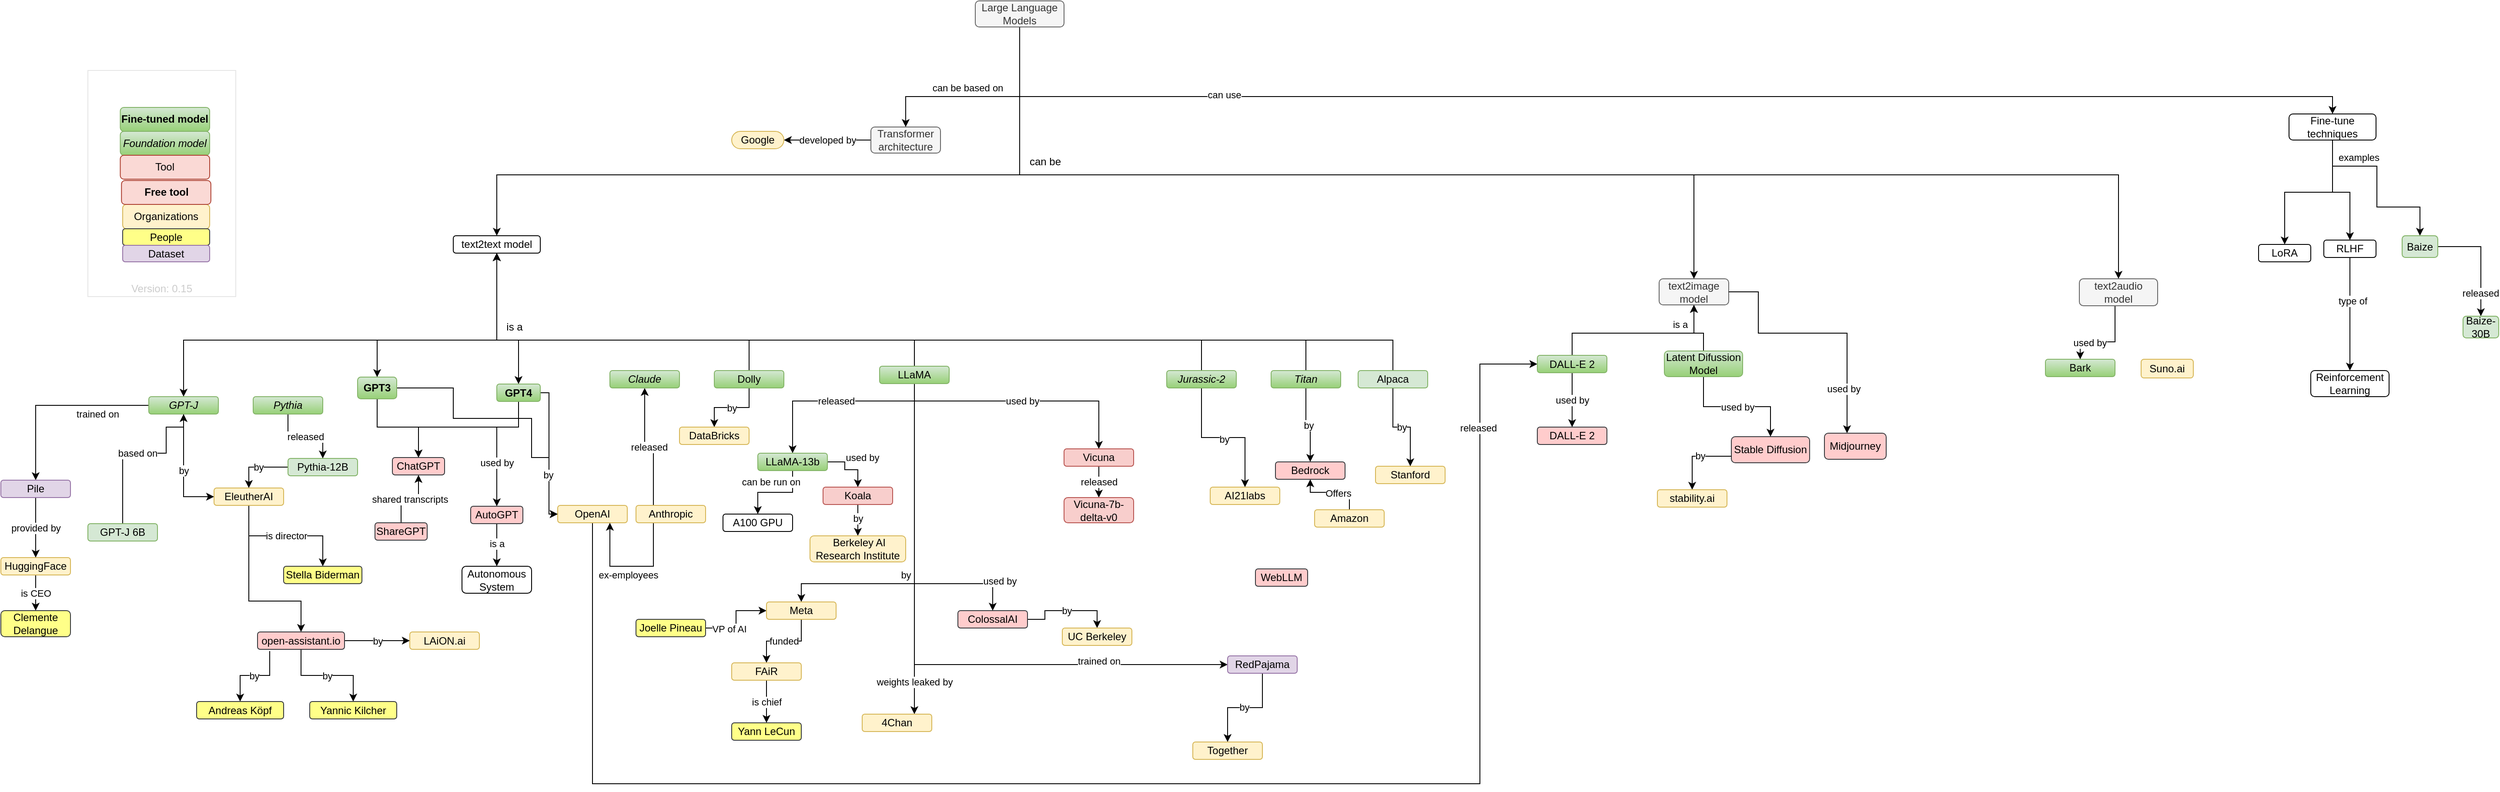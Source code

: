 <mxfile compressed="false" version="21.2.1" type="github">
  <diagram name="Page-1" id="zYdKh_WhomsrJ0pVKOLc">
    <mxGraphModel dx="4085" dy="2263" grid="1" gridSize="10" guides="1" tooltips="1" connect="1" arrows="1" fold="1" page="1" pageScale="1" pageWidth="850" pageHeight="1100" math="0" shadow="0">
      <root>
        <mxCell id="0" />
        <mxCell id="1" parent="0" />
        <mxCell id="xrwJvCJ6AqcdNxCiseaK-83" style="edgeStyle=orthogonalEdgeStyle;rounded=0;orthogonalLoop=1;jettySize=auto;html=1;entryX=0.5;entryY=0;entryDx=0;entryDy=0;" edge="1" parent="1" source="rc8IcvqTiUcz9mYL3Jec-1" target="xrwJvCJ6AqcdNxCiseaK-47">
          <mxGeometry relative="1" as="geometry">
            <Array as="points">
              <mxPoint x="-1697" y="430" />
              <mxPoint x="-1650" y="430" />
            </Array>
          </mxGeometry>
        </mxCell>
        <mxCell id="xrwJvCJ6AqcdNxCiseaK-94" style="edgeStyle=orthogonalEdgeStyle;rounded=0;orthogonalLoop=1;jettySize=auto;html=1;entryX=0;entryY=0.5;entryDx=0;entryDy=0;" edge="1" parent="1" source="rc8IcvqTiUcz9mYL3Jec-1" target="Nf7-oAOZD7IBiFHSosRC-8">
          <mxGeometry relative="1" as="geometry">
            <Array as="points">
              <mxPoint x="-1610" y="385" />
              <mxPoint x="-1610" y="420" />
              <mxPoint x="-1520" y="420" />
              <mxPoint x="-1520" y="465" />
              <mxPoint x="-1500" y="465" />
              <mxPoint x="-1500" y="530" />
            </Array>
          </mxGeometry>
        </mxCell>
        <mxCell id="rc8IcvqTiUcz9mYL3Jec-1" value="GPT3" style="rounded=1;whiteSpace=wrap;html=1;fillColor=#d5e8d4;strokeColor=#82b366;gradientColor=#97d077;fontStyle=1" parent="1" vertex="1">
          <mxGeometry x="-1720" y="372.5" width="45" height="25" as="geometry" />
        </mxCell>
        <mxCell id="xrwJvCJ6AqcdNxCiseaK-78" style="edgeStyle=orthogonalEdgeStyle;rounded=0;orthogonalLoop=1;jettySize=auto;html=1;entryX=0.5;entryY=0;entryDx=0;entryDy=0;" edge="1" parent="1" source="rc8IcvqTiUcz9mYL3Jec-7" target="rc8IcvqTiUcz9mYL3Jec-1">
          <mxGeometry relative="1" as="geometry">
            <Array as="points">
              <mxPoint x="-1560" y="330" />
              <mxPoint x="-1697" y="330" />
            </Array>
          </mxGeometry>
        </mxCell>
        <mxCell id="xrwJvCJ6AqcdNxCiseaK-79" style="edgeStyle=orthogonalEdgeStyle;rounded=0;orthogonalLoop=1;jettySize=auto;html=1;entryX=0.5;entryY=0;entryDx=0;entryDy=0;" edge="1" parent="1" source="rc8IcvqTiUcz9mYL3Jec-7" target="Nf7-oAOZD7IBiFHSosRC-17">
          <mxGeometry relative="1" as="geometry">
            <Array as="points">
              <mxPoint x="-1560" y="330" />
              <mxPoint x="-1535" y="330" />
            </Array>
          </mxGeometry>
        </mxCell>
        <mxCell id="xrwJvCJ6AqcdNxCiseaK-106" style="edgeStyle=orthogonalEdgeStyle;rounded=0;orthogonalLoop=1;jettySize=auto;html=1;entryX=0.5;entryY=0;entryDx=0;entryDy=0;" edge="1" parent="1" source="rc8IcvqTiUcz9mYL3Jec-7" target="g8Lvn-XysmZS2MQQVdfu-2">
          <mxGeometry relative="1" as="geometry">
            <Array as="points">
              <mxPoint x="-1560" y="330" />
              <mxPoint x="-1920" y="330" />
            </Array>
          </mxGeometry>
        </mxCell>
        <mxCell id="rc8IcvqTiUcz9mYL3Jec-7" value="text2text model" style="rounded=1;whiteSpace=wrap;html=1;" parent="1" vertex="1">
          <mxGeometry x="-1610" y="210" width="100" height="20" as="geometry" />
        </mxCell>
        <mxCell id="xrwJvCJ6AqcdNxCiseaK-129" style="edgeStyle=orthogonalEdgeStyle;rounded=0;orthogonalLoop=1;jettySize=auto;html=1;entryX=0.5;entryY=1;entryDx=0;entryDy=0;" edge="1" parent="1" source="rc8IcvqTiUcz9mYL3Jec-10" target="rc8IcvqTiUcz9mYL3Jec-7">
          <mxGeometry relative="1" as="geometry">
            <mxPoint x="-1560" y="240" as="targetPoint" />
            <Array as="points">
              <mxPoint x="-1270" y="330" />
              <mxPoint x="-1560" y="330" />
            </Array>
          </mxGeometry>
        </mxCell>
        <mxCell id="xrwJvCJ6AqcdNxCiseaK-159" value="by" style="edgeStyle=orthogonalEdgeStyle;rounded=0;orthogonalLoop=1;jettySize=auto;html=1;entryX=0.5;entryY=0;entryDx=0;entryDy=0;" edge="1" parent="1" source="rc8IcvqTiUcz9mYL3Jec-10" target="rc8IcvqTiUcz9mYL3Jec-12">
          <mxGeometry relative="1" as="geometry" />
        </mxCell>
        <mxCell id="rc8IcvqTiUcz9mYL3Jec-10" value="Dolly" style="rounded=1;whiteSpace=wrap;html=1;fillColor=#d5e8d4;gradientColor=#97d077;strokeColor=#82b366;" parent="1" vertex="1">
          <mxGeometry x="-1310" y="365" width="80" height="20" as="geometry" />
        </mxCell>
        <mxCell id="rc8IcvqTiUcz9mYL3Jec-12" value="DataBricks" style="rounded=1;whiteSpace=wrap;html=1;fillColor=#fff2cc;strokeColor=#d6b656;" parent="1" vertex="1">
          <mxGeometry x="-1350" y="430" width="80" height="20" as="geometry" />
        </mxCell>
        <mxCell id="Nf7-oAOZD7IBiFHSosRC-1" value="Stanford" style="rounded=1;whiteSpace=wrap;html=1;fillColor=#fff2cc;strokeColor=#d6b656;" parent="1" vertex="1">
          <mxGeometry x="-550" y="475" width="80" height="20" as="geometry" />
        </mxCell>
        <mxCell id="xrwJvCJ6AqcdNxCiseaK-131" style="edgeStyle=orthogonalEdgeStyle;rounded=0;orthogonalLoop=1;jettySize=auto;html=1;entryX=0;entryY=0.5;entryDx=0;entryDy=0;" edge="1" parent="1" source="Nf7-oAOZD7IBiFHSosRC-8" target="xrwJvCJ6AqcdNxCiseaK-63">
          <mxGeometry relative="1" as="geometry">
            <mxPoint x="-390" y="350" as="targetPoint" />
            <Array as="points">
              <mxPoint x="-1450" y="840" />
              <mxPoint x="-430" y="840" />
              <mxPoint x="-430" y="358" />
            </Array>
          </mxGeometry>
        </mxCell>
        <mxCell id="xrwJvCJ6AqcdNxCiseaK-132" value="released" style="edgeLabel;html=1;align=center;verticalAlign=middle;resizable=0;points=[];" vertex="1" connectable="0" parent="xrwJvCJ6AqcdNxCiseaK-131">
          <mxGeometry x="0.852" y="3" relative="1" as="geometry">
            <mxPoint x="1" y="1" as="offset" />
          </mxGeometry>
        </mxCell>
        <mxCell id="Nf7-oAOZD7IBiFHSosRC-8" value="OpenAI" style="rounded=1;whiteSpace=wrap;html=1;fillColor=#fff2cc;strokeColor=#d6b656;" parent="1" vertex="1">
          <mxGeometry x="-1490" y="520" width="80" height="20" as="geometry" />
        </mxCell>
        <mxCell id="Nf7-oAOZD7IBiFHSosRC-10" value="DALL-E 2" style="rounded=1;whiteSpace=wrap;html=1;fillColor=#ffcccc;strokeColor=#36393d;" parent="1" vertex="1">
          <mxGeometry x="-364" y="430" width="80" height="20" as="geometry" />
        </mxCell>
        <mxCell id="xrwJvCJ6AqcdNxCiseaK-70" value="is director" style="edgeStyle=orthogonalEdgeStyle;rounded=0;orthogonalLoop=1;jettySize=auto;html=1;entryX=0.5;entryY=0;entryDx=0;entryDy=0;" edge="1" parent="1" source="Nf7-oAOZD7IBiFHSosRC-12" target="Nf7-oAOZD7IBiFHSosRC-13">
          <mxGeometry relative="1" as="geometry" />
        </mxCell>
        <mxCell id="xrwJvCJ6AqcdNxCiseaK-116" style="edgeStyle=orthogonalEdgeStyle;rounded=0;orthogonalLoop=1;jettySize=auto;html=1;entryX=0.5;entryY=0;entryDx=0;entryDy=0;" edge="1" parent="1" source="Nf7-oAOZD7IBiFHSosRC-12" target="pncwD2yv2-toFsTXnSwA-19">
          <mxGeometry relative="1" as="geometry">
            <Array as="points">
              <mxPoint x="-1845" y="630" />
              <mxPoint x="-1785" y="630" />
            </Array>
          </mxGeometry>
        </mxCell>
        <mxCell id="Nf7-oAOZD7IBiFHSosRC-12" value="EleutherAI" style="rounded=1;whiteSpace=wrap;html=1;fillColor=#fff2cc;strokeColor=#d6b656;" parent="1" vertex="1">
          <mxGeometry x="-1885" y="500" width="80" height="20" as="geometry" />
        </mxCell>
        <mxCell id="Nf7-oAOZD7IBiFHSosRC-13" value="Stella Biderman" style="rounded=1;whiteSpace=wrap;html=1;fillColor=#ffff88;strokeColor=#36393d;" parent="1" vertex="1">
          <mxGeometry x="-1805" y="590" width="90" height="20" as="geometry" />
        </mxCell>
        <mxCell id="Nf7-oAOZD7IBiFHSosRC-62" value="" style="edgeStyle=orthogonalEdgeStyle;rounded=0;orthogonalLoop=1;jettySize=auto;html=1;" parent="1" source="Nf7-oAOZD7IBiFHSosRC-16" target="Nf7-oAOZD7IBiFHSosRC-15" edge="1">
          <mxGeometry relative="1" as="geometry" />
        </mxCell>
        <mxCell id="Nf7-oAOZD7IBiFHSosRC-114" value="by" style="edgeLabel;html=1;align=center;verticalAlign=middle;resizable=0;points=[];" parent="Nf7-oAOZD7IBiFHSosRC-62" connectable="0" vertex="1">
          <mxGeometry x="0.435" relative="1" as="geometry">
            <mxPoint y="-8" as="offset" />
          </mxGeometry>
        </mxCell>
        <mxCell id="Nf7-oAOZD7IBiFHSosRC-15" value="&amp;nbsp;Berkeley AI Research Institute" style="rounded=1;whiteSpace=wrap;html=1;fillColor=#fff2cc;strokeColor=#d6b656;" parent="1" vertex="1">
          <mxGeometry x="-1200" y="555" width="110" height="30" as="geometry" />
        </mxCell>
        <mxCell id="Nf7-oAOZD7IBiFHSosRC-16" value="Koala" style="rounded=1;whiteSpace=wrap;html=1;fillColor=#f8cecc;strokeColor=#b85450;" parent="1" vertex="1">
          <mxGeometry x="-1185" y="499" width="80" height="20" as="geometry" />
        </mxCell>
        <mxCell id="xrwJvCJ6AqcdNxCiseaK-166" value="by" style="edgeStyle=orthogonalEdgeStyle;rounded=0;orthogonalLoop=1;jettySize=auto;html=1;entryX=0.5;entryY=0;entryDx=0;entryDy=0;" edge="1" parent="1" source="Nf7-oAOZD7IBiFHSosRC-20" target="Nf7-oAOZD7IBiFHSosRC-21">
          <mxGeometry relative="1" as="geometry" />
        </mxCell>
        <mxCell id="Nf7-oAOZD7IBiFHSosRC-20" value="ColossalAI" style="rounded=1;whiteSpace=wrap;html=1;fillColor=#ffcccc;strokeColor=#36393d;" parent="1" vertex="1">
          <mxGeometry x="-1030" y="641" width="80" height="20" as="geometry" />
        </mxCell>
        <mxCell id="Nf7-oAOZD7IBiFHSosRC-21" value="UC Berkeley" style="rounded=1;whiteSpace=wrap;html=1;fillColor=#fff2cc;strokeColor=#d6b656;" parent="1" vertex="1">
          <mxGeometry x="-910" y="661" width="80" height="20" as="geometry" />
        </mxCell>
        <mxCell id="xrwJvCJ6AqcdNxCiseaK-109" value="used by" style="edgeStyle=orthogonalEdgeStyle;rounded=0;orthogonalLoop=1;jettySize=auto;html=1;" edge="1" parent="1" source="Nf7-oAOZD7IBiFHSosRC-24" target="Nf7-oAOZD7IBiFHSosRC-30">
          <mxGeometry relative="1" as="geometry">
            <Array as="points">
              <mxPoint x="-1080" y="400" />
              <mxPoint x="-868" y="400" />
            </Array>
          </mxGeometry>
        </mxCell>
        <mxCell id="xrwJvCJ6AqcdNxCiseaK-111" value="by" style="edgeStyle=orthogonalEdgeStyle;rounded=0;orthogonalLoop=1;jettySize=auto;html=1;entryX=0.5;entryY=0;entryDx=0;entryDy=0;" edge="1" parent="1" source="Nf7-oAOZD7IBiFHSosRC-24" target="Nf7-oAOZD7IBiFHSosRC-25">
          <mxGeometry x="0.26" y="-10" relative="1" as="geometry">
            <Array as="points">
              <mxPoint x="-1080" y="610" />
              <mxPoint x="-1210" y="610" />
            </Array>
            <mxPoint as="offset" />
          </mxGeometry>
        </mxCell>
        <mxCell id="xrwJvCJ6AqcdNxCiseaK-130" style="edgeStyle=orthogonalEdgeStyle;rounded=0;orthogonalLoop=1;jettySize=auto;html=1;entryX=0.5;entryY=1;entryDx=0;entryDy=0;" edge="1" parent="1" source="Nf7-oAOZD7IBiFHSosRC-24" target="rc8IcvqTiUcz9mYL3Jec-7">
          <mxGeometry relative="1" as="geometry">
            <mxPoint x="-1440" y="280" as="targetPoint" />
            <Array as="points">
              <mxPoint x="-1080" y="330" />
              <mxPoint x="-1560" y="330" />
            </Array>
          </mxGeometry>
        </mxCell>
        <mxCell id="xrwJvCJ6AqcdNxCiseaK-140" value="released" style="edgeStyle=orthogonalEdgeStyle;rounded=0;orthogonalLoop=1;jettySize=auto;html=1;entryX=0.5;entryY=0;entryDx=0;entryDy=0;" edge="1" parent="1" source="Nf7-oAOZD7IBiFHSosRC-24" target="Nf7-oAOZD7IBiFHSosRC-44">
          <mxGeometry relative="1" as="geometry">
            <mxPoint x="-1140" y="460" as="targetPoint" />
            <Array as="points">
              <mxPoint x="-1080" y="400" />
              <mxPoint x="-1220" y="400" />
            </Array>
          </mxGeometry>
        </mxCell>
        <mxCell id="xrwJvCJ6AqcdNxCiseaK-164" style="edgeStyle=orthogonalEdgeStyle;rounded=0;orthogonalLoop=1;jettySize=auto;html=1;entryX=0.5;entryY=0;entryDx=0;entryDy=0;" edge="1" parent="1" source="Nf7-oAOZD7IBiFHSosRC-24" target="Nf7-oAOZD7IBiFHSosRC-20">
          <mxGeometry relative="1" as="geometry">
            <Array as="points">
              <mxPoint x="-1080" y="610" />
              <mxPoint x="-990" y="610" />
            </Array>
          </mxGeometry>
        </mxCell>
        <mxCell id="xrwJvCJ6AqcdNxCiseaK-165" value="used by" style="edgeLabel;html=1;align=center;verticalAlign=middle;resizable=0;points=[];" vertex="1" connectable="0" parent="xrwJvCJ6AqcdNxCiseaK-164">
          <mxGeometry x="0.405" y="-1" relative="1" as="geometry">
            <mxPoint x="81" y="-4" as="offset" />
          </mxGeometry>
        </mxCell>
        <mxCell id="xrwJvCJ6AqcdNxCiseaK-167" style="edgeStyle=orthogonalEdgeStyle;rounded=0;orthogonalLoop=1;jettySize=auto;html=1;entryX=0;entryY=0.5;entryDx=0;entryDy=0;" edge="1" parent="1" source="Nf7-oAOZD7IBiFHSosRC-24" target="2W1-EBeXB4ZHRV_UkJeY-3">
          <mxGeometry relative="1" as="geometry">
            <Array as="points">
              <mxPoint x="-1080" y="703" />
            </Array>
          </mxGeometry>
        </mxCell>
        <mxCell id="xrwJvCJ6AqcdNxCiseaK-169" value="trained on" style="edgeLabel;html=1;align=center;verticalAlign=middle;resizable=0;points=[];" vertex="1" connectable="0" parent="xrwJvCJ6AqcdNxCiseaK-167">
          <mxGeometry x="0.565" y="4" relative="1" as="geometry">
            <mxPoint as="offset" />
          </mxGeometry>
        </mxCell>
        <mxCell id="xrwJvCJ6AqcdNxCiseaK-171" style="edgeStyle=orthogonalEdgeStyle;rounded=0;orthogonalLoop=1;jettySize=auto;html=1;" edge="1" parent="1" source="Nf7-oAOZD7IBiFHSosRC-24" target="Nf7-oAOZD7IBiFHSosRC-53">
          <mxGeometry relative="1" as="geometry">
            <Array as="points">
              <mxPoint x="-1080" y="650" />
              <mxPoint x="-1080" y="650" />
            </Array>
          </mxGeometry>
        </mxCell>
        <mxCell id="xrwJvCJ6AqcdNxCiseaK-172" value="weights leaked by" style="edgeLabel;html=1;align=center;verticalAlign=middle;resizable=0;points=[];" vertex="1" connectable="0" parent="xrwJvCJ6AqcdNxCiseaK-171">
          <mxGeometry x="0.805" relative="1" as="geometry">
            <mxPoint as="offset" />
          </mxGeometry>
        </mxCell>
        <mxCell id="Nf7-oAOZD7IBiFHSosRC-24" value="LLaMA" style="rounded=1;whiteSpace=wrap;html=1;fillColor=#d5e8d4;strokeColor=#82b366;gradientColor=#97d077;" parent="1" vertex="1">
          <mxGeometry x="-1120" y="360" width="80" height="20" as="geometry" />
        </mxCell>
        <mxCell id="Nf7-oAOZD7IBiFHSosRC-28" value="VP of AI" style="edgeStyle=orthogonalEdgeStyle;rounded=0;orthogonalLoop=1;jettySize=auto;html=1;" parent="1" source="Nf7-oAOZD7IBiFHSosRC-27" target="Nf7-oAOZD7IBiFHSosRC-25" edge="1">
          <mxGeometry x="-0.4" y="-1" relative="1" as="geometry">
            <mxPoint as="offset" />
          </mxGeometry>
        </mxCell>
        <mxCell id="xrwJvCJ6AqcdNxCiseaK-112" value="funded" style="edgeStyle=orthogonalEdgeStyle;rounded=0;orthogonalLoop=1;jettySize=auto;html=1;" edge="1" parent="1" source="Nf7-oAOZD7IBiFHSosRC-25" target="Nf7-oAOZD7IBiFHSosRC-40">
          <mxGeometry relative="1" as="geometry" />
        </mxCell>
        <mxCell id="Nf7-oAOZD7IBiFHSosRC-25" value="Meta" style="rounded=1;whiteSpace=wrap;html=1;fillColor=#fff2cc;strokeColor=#d6b656;" parent="1" vertex="1">
          <mxGeometry x="-1250" y="631" width="80" height="20" as="geometry" />
        </mxCell>
        <mxCell id="Nf7-oAOZD7IBiFHSosRC-27" value="Joelle Pineau" style="rounded=1;whiteSpace=wrap;html=1;fillColor=#ffff88;strokeColor=#36393d;" parent="1" vertex="1">
          <mxGeometry x="-1400" y="651" width="80" height="20" as="geometry" />
        </mxCell>
        <mxCell id="xrwJvCJ6AqcdNxCiseaK-110" value="released" style="edgeStyle=orthogonalEdgeStyle;rounded=0;orthogonalLoop=1;jettySize=auto;html=1;exitX=0.5;exitY=1;exitDx=0;exitDy=0;" edge="1" parent="1" source="Nf7-oAOZD7IBiFHSosRC-30" target="pncwD2yv2-toFsTXnSwA-8">
          <mxGeometry relative="1" as="geometry">
            <mxPoint x="-1060" y="458" as="sourcePoint" />
          </mxGeometry>
        </mxCell>
        <mxCell id="Nf7-oAOZD7IBiFHSosRC-30" value="Vicuna" style="rounded=1;whiteSpace=wrap;html=1;fillColor=#f8cecc;strokeColor=#b85450;" parent="1" vertex="1">
          <mxGeometry x="-908" y="455" width="80" height="20" as="geometry" />
        </mxCell>
        <mxCell id="xrwJvCJ6AqcdNxCiseaK-148" style="edgeStyle=orthogonalEdgeStyle;rounded=0;orthogonalLoop=1;jettySize=auto;html=1;entryX=0.5;entryY=0;entryDx=0;entryDy=0;" edge="1" parent="1" source="Nf7-oAOZD7IBiFHSosRC-38" target="pncwD2yv2-toFsTXnSwA-35">
          <mxGeometry relative="1" as="geometry">
            <Array as="points">
              <mxPoint x="550" y="130" />
              <mxPoint x="601" y="130" />
              <mxPoint x="601" y="177" />
            </Array>
          </mxGeometry>
        </mxCell>
        <mxCell id="xrwJvCJ6AqcdNxCiseaK-149" value="examples" style="edgeLabel;html=1;align=center;verticalAlign=middle;resizable=0;points=[];" vertex="1" connectable="0" parent="xrwJvCJ6AqcdNxCiseaK-148">
          <mxGeometry x="0.431" y="-1" relative="1" as="geometry">
            <mxPoint x="-44" y="-58" as="offset" />
          </mxGeometry>
        </mxCell>
        <mxCell id="xrwJvCJ6AqcdNxCiseaK-182" style="edgeStyle=orthogonalEdgeStyle;rounded=0;orthogonalLoop=1;jettySize=auto;html=1;entryX=0.5;entryY=0;entryDx=0;entryDy=0;" edge="1" parent="1" source="Nf7-oAOZD7IBiFHSosRC-38" target="kC5YvyOTZEcegMEEfZhX-8">
          <mxGeometry relative="1" as="geometry">
            <Array as="points">
              <mxPoint x="550" y="160" />
              <mxPoint x="570" y="160" />
            </Array>
          </mxGeometry>
        </mxCell>
        <mxCell id="xrwJvCJ6AqcdNxCiseaK-183" style="edgeStyle=orthogonalEdgeStyle;rounded=0;orthogonalLoop=1;jettySize=auto;html=1;" edge="1" parent="1" source="Nf7-oAOZD7IBiFHSosRC-38" target="pncwD2yv2-toFsTXnSwA-41">
          <mxGeometry relative="1" as="geometry" />
        </mxCell>
        <mxCell id="Nf7-oAOZD7IBiFHSosRC-38" value="Fine-tune techniques" style="rounded=1;whiteSpace=wrap;html=1;" parent="1" vertex="1">
          <mxGeometry x="500" y="70" width="100" height="30" as="geometry" />
        </mxCell>
        <mxCell id="xrwJvCJ6AqcdNxCiseaK-115" value="is chief" style="edgeStyle=orthogonalEdgeStyle;rounded=0;orthogonalLoop=1;jettySize=auto;html=1;" edge="1" parent="1" source="Nf7-oAOZD7IBiFHSosRC-40" target="Nf7-oAOZD7IBiFHSosRC-42">
          <mxGeometry relative="1" as="geometry" />
        </mxCell>
        <mxCell id="Nf7-oAOZD7IBiFHSosRC-40" value="FAiR" style="rounded=1;whiteSpace=wrap;html=1;fillColor=#fff2cc;strokeColor=#d6b656;" parent="1" vertex="1">
          <mxGeometry x="-1290" y="701" width="80" height="20" as="geometry" />
        </mxCell>
        <mxCell id="Nf7-oAOZD7IBiFHSosRC-42" value="Yann LeCun" style="rounded=1;whiteSpace=wrap;html=1;fillColor=#ffff88;strokeColor=#36393d;" parent="1" vertex="1">
          <mxGeometry x="-1290" y="770" width="80" height="20" as="geometry" />
        </mxCell>
        <mxCell id="xrwJvCJ6AqcdNxCiseaK-142" style="edgeStyle=orthogonalEdgeStyle;rounded=0;orthogonalLoop=1;jettySize=auto;html=1;entryX=0.5;entryY=0;entryDx=0;entryDy=0;" edge="1" parent="1" source="Nf7-oAOZD7IBiFHSosRC-44" target="Nf7-oAOZD7IBiFHSosRC-47">
          <mxGeometry relative="1" as="geometry" />
        </mxCell>
        <mxCell id="xrwJvCJ6AqcdNxCiseaK-143" value="can be run on" style="edgeLabel;html=1;align=center;verticalAlign=middle;resizable=0;points=[];" vertex="1" connectable="0" parent="xrwJvCJ6AqcdNxCiseaK-142">
          <mxGeometry x="0.075" relative="1" as="geometry">
            <mxPoint x="-2" y="-12" as="offset" />
          </mxGeometry>
        </mxCell>
        <mxCell id="xrwJvCJ6AqcdNxCiseaK-177" style="edgeStyle=orthogonalEdgeStyle;rounded=0;orthogonalLoop=1;jettySize=auto;html=1;entryX=0.5;entryY=0;entryDx=0;entryDy=0;" edge="1" parent="1" source="Nf7-oAOZD7IBiFHSosRC-44" target="Nf7-oAOZD7IBiFHSosRC-16">
          <mxGeometry relative="1" as="geometry">
            <Array as="points">
              <mxPoint x="-1160" y="470" />
              <mxPoint x="-1160" y="479" />
              <mxPoint x="-1145" y="479" />
            </Array>
          </mxGeometry>
        </mxCell>
        <mxCell id="xrwJvCJ6AqcdNxCiseaK-179" value="used by" style="edgeLabel;html=1;align=center;verticalAlign=middle;resizable=0;points=[];" vertex="1" connectable="0" parent="xrwJvCJ6AqcdNxCiseaK-177">
          <mxGeometry x="0.125" y="2" relative="1" as="geometry">
            <mxPoint x="13" y="-12" as="offset" />
          </mxGeometry>
        </mxCell>
        <mxCell id="Nf7-oAOZD7IBiFHSosRC-44" value="LLaMA-13b" style="rounded=1;whiteSpace=wrap;html=1;fillColor=#d5e8d4;strokeColor=#82b366;gradientColor=#97d077;" parent="1" vertex="1">
          <mxGeometry x="-1260" y="460" width="80" height="20" as="geometry" />
        </mxCell>
        <mxCell id="Nf7-oAOZD7IBiFHSosRC-47" value="A100 GPU" style="rounded=1;whiteSpace=wrap;html=1;" parent="1" vertex="1">
          <mxGeometry x="-1300" y="530" width="80" height="20" as="geometry" />
        </mxCell>
        <mxCell id="Nf7-oAOZD7IBiFHSosRC-48" value="text2image&lt;br&gt;model" style="rounded=1;whiteSpace=wrap;html=1;fillColor=#f5f5f5;strokeColor=#666666;fontColor=#333333;" parent="1" vertex="1">
          <mxGeometry x="-224" y="259.5" width="80" height="30" as="geometry" />
        </mxCell>
        <mxCell id="Nf7-oAOZD7IBiFHSosRC-51" value="Stable Diffusion" style="rounded=1;whiteSpace=wrap;html=1;fillColor=#ffcccc;strokeColor=#36393d;" parent="1" vertex="1">
          <mxGeometry x="-141" y="441" width="90" height="30" as="geometry" />
        </mxCell>
        <mxCell id="Nf7-oAOZD7IBiFHSosRC-53" value="4Chan" style="rounded=1;whiteSpace=wrap;html=1;fillColor=#fff2cc;strokeColor=#d6b656;" parent="1" vertex="1">
          <mxGeometry x="-1140" y="760" width="80" height="20" as="geometry" />
        </mxCell>
        <mxCell id="Nf7-oAOZD7IBiFHSosRC-73" value="by" style="edgeStyle=orthogonalEdgeStyle;rounded=0;orthogonalLoop=1;jettySize=auto;html=1;" parent="1" source="Nf7-oAOZD7IBiFHSosRC-71" target="Nf7-oAOZD7IBiFHSosRC-1" edge="1">
          <mxGeometry relative="1" as="geometry" />
        </mxCell>
        <mxCell id="xrwJvCJ6AqcdNxCiseaK-161" style="edgeStyle=orthogonalEdgeStyle;rounded=0;orthogonalLoop=1;jettySize=auto;html=1;entryX=0.5;entryY=1;entryDx=0;entryDy=0;" edge="1" parent="1" source="Nf7-oAOZD7IBiFHSosRC-71" target="rc8IcvqTiUcz9mYL3Jec-7">
          <mxGeometry relative="1" as="geometry">
            <Array as="points">
              <mxPoint x="-530" y="330" />
              <mxPoint x="-1560" y="330" />
            </Array>
          </mxGeometry>
        </mxCell>
        <mxCell id="Nf7-oAOZD7IBiFHSosRC-71" value="Alpaca" style="rounded=1;whiteSpace=wrap;html=1;fillColor=#d5e8d4;strokeColor=#82b366;" parent="1" vertex="1">
          <mxGeometry x="-570" y="365" width="80" height="20" as="geometry" />
        </mxCell>
        <mxCell id="xrwJvCJ6AqcdNxCiseaK-54" style="edgeStyle=orthogonalEdgeStyle;rounded=0;orthogonalLoop=1;jettySize=auto;html=1;entryX=1;entryY=0.5;entryDx=0;entryDy=0;" edge="1" parent="1" source="Nf7-oAOZD7IBiFHSosRC-75" target="Nf7-oAOZD7IBiFHSosRC-77">
          <mxGeometry relative="1" as="geometry" />
        </mxCell>
        <mxCell id="xrwJvCJ6AqcdNxCiseaK-122" value="developed by" style="edgeLabel;html=1;align=center;verticalAlign=middle;resizable=0;points=[];" vertex="1" connectable="0" parent="xrwJvCJ6AqcdNxCiseaK-54">
          <mxGeometry relative="1" as="geometry">
            <mxPoint as="offset" />
          </mxGeometry>
        </mxCell>
        <mxCell id="Nf7-oAOZD7IBiFHSosRC-75" value="Transformer architecture" style="rounded=1;whiteSpace=wrap;html=1;fillColor=#f5f5f5;fontColor=#333333;strokeColor=#666666;" parent="1" vertex="1">
          <mxGeometry x="-1130" y="85" width="80" height="30" as="geometry" />
        </mxCell>
        <mxCell id="Nf7-oAOZD7IBiFHSosRC-77" value="Google" style="rounded=1;whiteSpace=wrap;html=1;fillColor=#fff2cc;strokeColor=#d6b656;arcSize=50;" parent="1" vertex="1">
          <mxGeometry x="-1290" y="90" width="60" height="20" as="geometry" />
        </mxCell>
        <mxCell id="xrwJvCJ6AqcdNxCiseaK-151" value="is CEO" style="edgeStyle=orthogonalEdgeStyle;rounded=0;orthogonalLoop=1;jettySize=auto;html=1;" edge="1" parent="1" source="Nf7-oAOZD7IBiFHSosRC-83" target="Nf7-oAOZD7IBiFHSosRC-84">
          <mxGeometry relative="1" as="geometry" />
        </mxCell>
        <mxCell id="Nf7-oAOZD7IBiFHSosRC-83" value="HuggingFace" style="rounded=1;whiteSpace=wrap;html=1;fillColor=#fff2cc;strokeColor=#d6b656;" parent="1" vertex="1">
          <mxGeometry x="-2130" y="580" width="80" height="20" as="geometry" />
        </mxCell>
        <mxCell id="Nf7-oAOZD7IBiFHSosRC-84" value="Clemente&lt;br&gt;Delangue" style="rounded=1;whiteSpace=wrap;html=1;fillColor=#ffff88;strokeColor=#36393d;" parent="1" vertex="1">
          <mxGeometry x="-2130" y="641" width="80" height="30" as="geometry" />
        </mxCell>
        <mxCell id="Nf7-oAOZD7IBiFHSosRC-87" value="LAiON.ai" style="rounded=1;whiteSpace=wrap;html=1;fillColor=#fff2cc;strokeColor=#d6b656;" parent="1" vertex="1">
          <mxGeometry x="-1660" y="665.5" width="80" height="20" as="geometry" />
        </mxCell>
        <mxCell id="xrwJvCJ6AqcdNxCiseaK-96" value="ex-employees" style="edgeStyle=orthogonalEdgeStyle;rounded=0;orthogonalLoop=1;jettySize=auto;html=1;entryX=0.75;entryY=1;entryDx=0;entryDy=0;" edge="1" parent="1" source="Nf7-oAOZD7IBiFHSosRC-145" target="Nf7-oAOZD7IBiFHSosRC-8">
          <mxGeometry x="0.059" y="10" relative="1" as="geometry">
            <Array as="points">
              <mxPoint x="-1380" y="590" />
              <mxPoint x="-1430" y="590" />
            </Array>
            <mxPoint as="offset" />
          </mxGeometry>
        </mxCell>
        <mxCell id="xrwJvCJ6AqcdNxCiseaK-100" value="released" style="edgeStyle=orthogonalEdgeStyle;rounded=0;orthogonalLoop=1;jettySize=auto;html=1;entryX=0.5;entryY=1;entryDx=0;entryDy=0;" edge="1" parent="1" source="Nf7-oAOZD7IBiFHSosRC-145" target="Nf7-oAOZD7IBiFHSosRC-148">
          <mxGeometry relative="1" as="geometry">
            <Array as="points">
              <mxPoint x="-1380" y="453" />
              <mxPoint x="-1390" y="453" />
            </Array>
          </mxGeometry>
        </mxCell>
        <mxCell id="Nf7-oAOZD7IBiFHSosRC-145" value="Anthropic" style="rounded=1;whiteSpace=wrap;html=1;fillColor=#fff2cc;strokeColor=#d6b656;" parent="1" vertex="1">
          <mxGeometry x="-1400" y="520" width="80" height="20" as="geometry" />
        </mxCell>
        <mxCell id="Nf7-oAOZD7IBiFHSosRC-148" value="Claude" style="rounded=1;whiteSpace=wrap;html=1;fillColor=#d5e8d4;strokeColor=#82b366;gradientColor=#97d077;fontStyle=2" parent="1" vertex="1">
          <mxGeometry x="-1430" y="365" width="80" height="20" as="geometry" />
        </mxCell>
        <mxCell id="xrwJvCJ6AqcdNxCiseaK-123" style="edgeStyle=orthogonalEdgeStyle;rounded=0;orthogonalLoop=1;jettySize=auto;html=1;startArrow=classic;startFill=1;endArrow=none;endFill=0;entryX=1;entryY=0.5;entryDx=0;entryDy=0;" edge="1" parent="1" source="1h3RwcM3t6Gh3h66ZXi_-1" target="Nf7-oAOZD7IBiFHSosRC-48">
          <mxGeometry relative="1" as="geometry">
            <mxPoint x="-190" y="292" as="targetPoint" />
            <Array as="points">
              <mxPoint x="-8" y="322" />
              <mxPoint x="-110" y="322" />
              <mxPoint x="-110" y="275" />
            </Array>
          </mxGeometry>
        </mxCell>
        <mxCell id="xrwJvCJ6AqcdNxCiseaK-124" value="used by" style="edgeLabel;html=1;align=center;verticalAlign=middle;resizable=0;points=[];" vertex="1" connectable="0" parent="xrwJvCJ6AqcdNxCiseaK-123">
          <mxGeometry x="-0.658" y="4" relative="1" as="geometry">
            <mxPoint as="offset" />
          </mxGeometry>
        </mxCell>
        <mxCell id="1h3RwcM3t6Gh3h66ZXi_-1" value="Midjourney" style="rounded=1;whiteSpace=wrap;html=1;fillColor=#ffcccc;strokeColor=#36393d;" parent="1" vertex="1">
          <mxGeometry x="-34" y="437" width="71" height="30" as="geometry" />
        </mxCell>
        <mxCell id="kC5YvyOTZEcegMEEfZhX-23" style="edgeStyle=orthogonalEdgeStyle;rounded=0;orthogonalLoop=1;jettySize=auto;html=1;entryX=0.5;entryY=0;entryDx=0;entryDy=0;" parent="1" source="kC5YvyOTZEcegMEEfZhX-8" target="kC5YvyOTZEcegMEEfZhX-20" edge="1">
          <mxGeometry relative="1" as="geometry">
            <Array as="points">
              <mxPoint x="570" y="347" />
            </Array>
            <mxPoint x="481" y="813" as="targetPoint" />
          </mxGeometry>
        </mxCell>
        <mxCell id="kC5YvyOTZEcegMEEfZhX-24" value="type of" style="edgeLabel;html=1;align=center;verticalAlign=middle;resizable=0;points=[];" parent="kC5YvyOTZEcegMEEfZhX-23" vertex="1" connectable="0">
          <mxGeometry x="-0.248" y="3" relative="1" as="geometry">
            <mxPoint y="1" as="offset" />
          </mxGeometry>
        </mxCell>
        <mxCell id="kC5YvyOTZEcegMEEfZhX-8" value="RLHF" style="rounded=1;whiteSpace=wrap;html=1;" parent="1" vertex="1">
          <mxGeometry x="540" y="215" width="60" height="20" as="geometry" />
        </mxCell>
        <mxCell id="kC5YvyOTZEcegMEEfZhX-20" value="Reinforcement&lt;br&gt;Learning" style="rounded=1;whiteSpace=wrap;html=1;" parent="1" vertex="1">
          <mxGeometry x="525" y="365" width="90" height="30" as="geometry" />
        </mxCell>
        <mxCell id="VnbCQmwnc8fAFKmrNmWd-5" value="" style="edgeStyle=orthogonalEdgeStyle;rounded=0;orthogonalLoop=1;jettySize=auto;html=1;" parent="1" source="VnbCQmwnc8fAFKmrNmWd-2" target="VnbCQmwnc8fAFKmrNmWd-4" edge="1">
          <mxGeometry relative="1" as="geometry" />
        </mxCell>
        <mxCell id="VnbCQmwnc8fAFKmrNmWd-6" value="Offers" style="edgeLabel;html=1;align=center;verticalAlign=middle;resizable=0;points=[];" parent="VnbCQmwnc8fAFKmrNmWd-5" vertex="1" connectable="0">
          <mxGeometry x="-0.175" y="1" relative="1" as="geometry">
            <mxPoint as="offset" />
          </mxGeometry>
        </mxCell>
        <mxCell id="VnbCQmwnc8fAFKmrNmWd-2" value="Amazon" style="rounded=1;whiteSpace=wrap;html=1;fillColor=#fff2cc;strokeColor=#d6b656;" parent="1" vertex="1">
          <mxGeometry x="-620" y="525" width="80" height="20" as="geometry" />
        </mxCell>
        <mxCell id="VnbCQmwnc8fAFKmrNmWd-4" value="Bedrock" style="rounded=1;whiteSpace=wrap;html=1;fillColor=#ffcccc;strokeColor=#36393d;" parent="1" vertex="1">
          <mxGeometry x="-665" y="470" width="80" height="20" as="geometry" />
        </mxCell>
        <mxCell id="VnbCQmwnc8fAFKmrNmWd-14" value="AI21labs" style="rounded=1;whiteSpace=wrap;html=1;fillColor=#fff2cc;strokeColor=#d6b656;" parent="1" vertex="1">
          <mxGeometry x="-740" y="499" width="80" height="20" as="geometry" />
        </mxCell>
        <mxCell id="VnbCQmwnc8fAFKmrNmWd-28" style="edgeStyle=orthogonalEdgeStyle;rounded=0;orthogonalLoop=1;jettySize=auto;html=1;exitX=0;exitY=0.75;exitDx=0;exitDy=0;" parent="1" source="Nf7-oAOZD7IBiFHSosRC-51" target="VnbCQmwnc8fAFKmrNmWd-27" edge="1">
          <mxGeometry relative="1" as="geometry" />
        </mxCell>
        <mxCell id="xrwJvCJ6AqcdNxCiseaK-128" value="by" style="edgeLabel;html=1;align=center;verticalAlign=middle;resizable=0;points=[];" vertex="1" connectable="0" parent="VnbCQmwnc8fAFKmrNmWd-28">
          <mxGeometry x="-0.138" y="-1" relative="1" as="geometry">
            <mxPoint as="offset" />
          </mxGeometry>
        </mxCell>
        <mxCell id="VnbCQmwnc8fAFKmrNmWd-27" value="stability.ai" style="rounded=1;whiteSpace=wrap;html=1;fillColor=#fff2cc;strokeColor=#d6b656;" parent="1" vertex="1">
          <mxGeometry x="-226" y="502" width="80" height="20" as="geometry" />
        </mxCell>
        <mxCell id="pncwD2yv2-toFsTXnSwA-7" value="WebLLM" style="rounded=1;whiteSpace=wrap;html=1;fillColor=#ffcccc;strokeColor=#36393d;" parent="1" vertex="1">
          <mxGeometry x="-688" y="593" width="60" height="20" as="geometry" />
        </mxCell>
        <mxCell id="pncwD2yv2-toFsTXnSwA-8" value="Vicuna-7b-delta-v0" style="rounded=1;whiteSpace=wrap;html=1;fillColor=#f8cecc;strokeColor=#b85450;" parent="1" vertex="1">
          <mxGeometry x="-908" y="511" width="80" height="29" as="geometry" />
        </mxCell>
        <mxCell id="pncwD2yv2-toFsTXnSwA-24" value="by" style="edgeStyle=orthogonalEdgeStyle;rounded=0;orthogonalLoop=1;jettySize=auto;html=1;exitX=0.14;exitY=1.1;exitDx=0;exitDy=0;exitPerimeter=0;" parent="1" source="pncwD2yv2-toFsTXnSwA-19" target="pncwD2yv2-toFsTXnSwA-21" edge="1">
          <mxGeometry relative="1" as="geometry" />
        </mxCell>
        <mxCell id="pncwD2yv2-toFsTXnSwA-26" value="by" style="edgeStyle=orthogonalEdgeStyle;rounded=0;orthogonalLoop=1;jettySize=auto;html=1;exitX=0.5;exitY=1;exitDx=0;exitDy=0;" parent="1" source="pncwD2yv2-toFsTXnSwA-19" target="pncwD2yv2-toFsTXnSwA-25" edge="1">
          <mxGeometry relative="1" as="geometry" />
        </mxCell>
        <mxCell id="xrwJvCJ6AqcdNxCiseaK-117" value="by" style="edgeStyle=orthogonalEdgeStyle;rounded=0;orthogonalLoop=1;jettySize=auto;html=1;" edge="1" parent="1" source="pncwD2yv2-toFsTXnSwA-19" target="Nf7-oAOZD7IBiFHSosRC-87">
          <mxGeometry relative="1" as="geometry" />
        </mxCell>
        <mxCell id="pncwD2yv2-toFsTXnSwA-19" value="open-assistant.io" style="rounded=1;whiteSpace=wrap;html=1;fillColor=#ffcccc;strokeColor=#36393d;" parent="1" vertex="1">
          <mxGeometry x="-1835" y="665.5" width="100" height="20" as="geometry" />
        </mxCell>
        <mxCell id="pncwD2yv2-toFsTXnSwA-21" value="Andreas Köpf" style="rounded=1;whiteSpace=wrap;html=1;fillColor=#ffff88;strokeColor=#36393d;" parent="1" vertex="1">
          <mxGeometry x="-1905" y="745.5" width="100" height="20" as="geometry" />
        </mxCell>
        <mxCell id="pncwD2yv2-toFsTXnSwA-25" value="Yannic Kilcher" style="rounded=1;whiteSpace=wrap;html=1;fillColor=#ffff88;strokeColor=#36393d;" parent="1" vertex="1">
          <mxGeometry x="-1775" y="745.5" width="100" height="20" as="geometry" />
        </mxCell>
        <mxCell id="xrwJvCJ6AqcdNxCiseaK-71" value="by" style="edgeStyle=orthogonalEdgeStyle;rounded=0;orthogonalLoop=1;jettySize=auto;html=1;entryX=0.5;entryY=0;entryDx=0;entryDy=0;" edge="1" parent="1" source="pncwD2yv2-toFsTXnSwA-30" target="Nf7-oAOZD7IBiFHSosRC-12">
          <mxGeometry relative="1" as="geometry" />
        </mxCell>
        <mxCell id="pncwD2yv2-toFsTXnSwA-30" value="Pythia-12B" style="rounded=1;whiteSpace=wrap;html=1;fillColor=#d5e8d4;strokeColor=#82b366;" parent="1" vertex="1">
          <mxGeometry x="-1800" y="466" width="80" height="20" as="geometry" />
        </mxCell>
        <mxCell id="xrwJvCJ6AqcdNxCiseaK-180" style="edgeStyle=orthogonalEdgeStyle;rounded=0;orthogonalLoop=1;jettySize=auto;html=1;entryX=0.5;entryY=0;entryDx=0;entryDy=0;" edge="1" parent="1" source="pncwD2yv2-toFsTXnSwA-35" target="pncwD2yv2-toFsTXnSwA-42">
          <mxGeometry relative="1" as="geometry" />
        </mxCell>
        <mxCell id="xrwJvCJ6AqcdNxCiseaK-181" value="released" style="edgeLabel;html=1;align=center;verticalAlign=middle;resizable=0;points=[];" vertex="1" connectable="0" parent="xrwJvCJ6AqcdNxCiseaK-180">
          <mxGeometry x="0.591" y="-1" relative="1" as="geometry">
            <mxPoint as="offset" />
          </mxGeometry>
        </mxCell>
        <mxCell id="pncwD2yv2-toFsTXnSwA-35" value="Baize" style="rounded=1;whiteSpace=wrap;html=1;fillColor=#d5e8d4;strokeColor=#82b366;" parent="1" vertex="1">
          <mxGeometry x="630" y="210" width="41" height="25" as="geometry" />
        </mxCell>
        <mxCell id="pncwD2yv2-toFsTXnSwA-41" value="LoRA" style="rounded=1;whiteSpace=wrap;html=1;" parent="1" vertex="1">
          <mxGeometry x="465" y="220" width="60" height="20" as="geometry" />
        </mxCell>
        <mxCell id="pncwD2yv2-toFsTXnSwA-42" value="Baize-30B" style="rounded=1;whiteSpace=wrap;html=1;fillColor=#d5e8d4;strokeColor=#82b366;" parent="1" vertex="1">
          <mxGeometry x="700" y="302.5" width="41" height="25" as="geometry" />
        </mxCell>
        <mxCell id="xrwJvCJ6AqcdNxCiseaK-69" value="released" style="edgeStyle=orthogonalEdgeStyle;rounded=0;orthogonalLoop=1;jettySize=auto;html=1;entryX=0.5;entryY=0;entryDx=0;entryDy=0;" edge="1" parent="1" source="pncwD2yv2-toFsTXnSwA-46" target="pncwD2yv2-toFsTXnSwA-30">
          <mxGeometry relative="1" as="geometry" />
        </mxCell>
        <mxCell id="pncwD2yv2-toFsTXnSwA-46" value="Pythia" style="rounded=1;whiteSpace=wrap;html=1;fillColor=#d5e8d4;gradientColor=#97d077;strokeColor=#82b366;fontStyle=2" parent="1" vertex="1">
          <mxGeometry x="-1840" y="395" width="80" height="20" as="geometry" />
        </mxCell>
        <mxCell id="xrwJvCJ6AqcdNxCiseaK-119" style="edgeStyle=orthogonalEdgeStyle;rounded=0;orthogonalLoop=1;jettySize=auto;html=1;entryX=0.5;entryY=0;entryDx=0;entryDy=0;" edge="1" parent="1" source="pncwD2yv2-toFsTXnSwA-57" target="xrwJvCJ6AqcdNxCiseaK-118">
          <mxGeometry relative="1" as="geometry" />
        </mxCell>
        <mxCell id="xrwJvCJ6AqcdNxCiseaK-120" value="is a" style="edgeLabel;html=1;align=center;verticalAlign=middle;resizable=0;points=[];" vertex="1" connectable="0" parent="xrwJvCJ6AqcdNxCiseaK-119">
          <mxGeometry x="-0.061" relative="1" as="geometry">
            <mxPoint as="offset" />
          </mxGeometry>
        </mxCell>
        <mxCell id="pncwD2yv2-toFsTXnSwA-57" value="AutoGPT" style="rounded=1;whiteSpace=wrap;html=1;fillColor=#ffcccc;strokeColor=#36393d;" parent="1" vertex="1">
          <mxGeometry x="-1590" y="521" width="60" height="20" as="geometry" />
        </mxCell>
        <object label="&lt;font color=&quot;#cccccc&quot;&gt;Version: %cmversion%&lt;/font&gt;" placeholders="1" cmversion="0.15" id="legend">
          <mxCell style="rounded=0;whiteSpace=wrap;html=1;strokeColor=#E6E6E6;verticalAlign=bottom;" parent="1" vertex="1">
            <mxGeometry x="-2030" y="20" width="170" height="260" as="geometry" />
          </mxCell>
        </object>
        <mxCell id="2W1-EBeXB4ZHRV_UkJeY-9" value="" style="edgeStyle=orthogonalEdgeStyle;rounded=0;orthogonalLoop=1;jettySize=auto;html=1;" parent="1" source="2W1-EBeXB4ZHRV_UkJeY-3" target="2W1-EBeXB4ZHRV_UkJeY-8" edge="1">
          <mxGeometry relative="1" as="geometry" />
        </mxCell>
        <mxCell id="2W1-EBeXB4ZHRV_UkJeY-10" value="by" style="edgeLabel;html=1;align=center;verticalAlign=middle;resizable=0;points=[];" parent="2W1-EBeXB4ZHRV_UkJeY-9" vertex="1" connectable="0">
          <mxGeometry x="0.025" y="-2" relative="1" as="geometry">
            <mxPoint y="1" as="offset" />
          </mxGeometry>
        </mxCell>
        <mxCell id="2W1-EBeXB4ZHRV_UkJeY-3" value="RedPajama" style="rounded=1;whiteSpace=wrap;html=1;fillColor=#e1d5e7;strokeColor=#9673a6;" parent="1" vertex="1">
          <mxGeometry x="-720" y="693" width="80" height="20" as="geometry" />
        </mxCell>
        <mxCell id="2W1-EBeXB4ZHRV_UkJeY-8" value="Together" style="rounded=1;whiteSpace=wrap;html=1;fillColor=#fff2cc;strokeColor=#d6b656;" parent="1" vertex="1">
          <mxGeometry x="-760" y="792" width="80" height="20" as="geometry" />
        </mxCell>
        <mxCell id="g8Lvn-XysmZS2MQQVdfu-9" value="" style="edgeStyle=orthogonalEdgeStyle;rounded=0;orthogonalLoop=1;jettySize=auto;html=1;" parent="1" source="g8Lvn-XysmZS2MQQVdfu-2" target="g8Lvn-XysmZS2MQQVdfu-8" edge="1">
          <mxGeometry relative="1" as="geometry" />
        </mxCell>
        <mxCell id="g8Lvn-XysmZS2MQQVdfu-10" value="trained on" style="edgeLabel;html=1;align=center;verticalAlign=middle;resizable=0;points=[];" parent="g8Lvn-XysmZS2MQQVdfu-9" vertex="1" connectable="0">
          <mxGeometry x="0.08" relative="1" as="geometry">
            <mxPoint x="57" y="10" as="offset" />
          </mxGeometry>
        </mxCell>
        <mxCell id="xrwJvCJ6AqcdNxCiseaK-72" value="by" style="edgeStyle=orthogonalEdgeStyle;rounded=0;orthogonalLoop=1;jettySize=auto;html=1;" edge="1" parent="1" source="g8Lvn-XysmZS2MQQVdfu-2" target="Nf7-oAOZD7IBiFHSosRC-12">
          <mxGeometry relative="1" as="geometry">
            <Array as="points">
              <mxPoint x="-1920" y="510" />
            </Array>
          </mxGeometry>
        </mxCell>
        <mxCell id="g8Lvn-XysmZS2MQQVdfu-2" value="GPT-J" style="rounded=1;whiteSpace=wrap;html=1;fillColor=#d5e8d4;gradientColor=#97d077;strokeColor=#82b366;fontStyle=2" parent="1" vertex="1">
          <mxGeometry x="-1960" y="395" width="80" height="20" as="geometry" />
        </mxCell>
        <mxCell id="xrwJvCJ6AqcdNxCiseaK-75" value="based on" style="edgeStyle=orthogonalEdgeStyle;rounded=0;orthogonalLoop=1;jettySize=auto;html=1;entryX=0.5;entryY=1;entryDx=0;entryDy=0;" edge="1" parent="1" source="g8Lvn-XysmZS2MQQVdfu-6" target="g8Lvn-XysmZS2MQQVdfu-2">
          <mxGeometry relative="1" as="geometry">
            <Array as="points">
              <mxPoint x="-1990" y="460" />
              <mxPoint x="-1940" y="460" />
              <mxPoint x="-1940" y="430" />
              <mxPoint x="-1920" y="430" />
            </Array>
          </mxGeometry>
        </mxCell>
        <UserObject label="GPT-J 6B" link="https://huggingface.co/EleutherAI/gpt-j-6b" linkTarget="_blank" id="g8Lvn-XysmZS2MQQVdfu-6">
          <mxCell style="rounded=1;whiteSpace=wrap;html=1;fillColor=#d5e8d4;strokeColor=#82b366;" parent="1" vertex="1">
            <mxGeometry x="-2030" y="541" width="80" height="20" as="geometry" />
          </mxCell>
        </UserObject>
        <mxCell id="xrwJvCJ6AqcdNxCiseaK-150" value="provided by" style="edgeStyle=orthogonalEdgeStyle;rounded=0;orthogonalLoop=1;jettySize=auto;html=1;entryX=0.5;entryY=0;entryDx=0;entryDy=0;" edge="1" parent="1" source="g8Lvn-XysmZS2MQQVdfu-8" target="Nf7-oAOZD7IBiFHSosRC-83">
          <mxGeometry relative="1" as="geometry" />
        </mxCell>
        <mxCell id="g8Lvn-XysmZS2MQQVdfu-8" value="Pile" style="rounded=1;whiteSpace=wrap;html=1;fillColor=#e1d5e7;strokeColor=#9673a6;" parent="1" vertex="1">
          <mxGeometry x="-2130" y="491" width="80" height="20" as="geometry" />
        </mxCell>
        <mxCell id="xrwJvCJ6AqcdNxCiseaK-33" style="edgeStyle=orthogonalEdgeStyle;rounded=0;orthogonalLoop=1;jettySize=auto;html=1;exitX=0.5;exitY=1;exitDx=0;exitDy=0;" edge="1" parent="1" source="ZmSJYW621lh4pWwgXG7s-2" target="Nf7-oAOZD7IBiFHSosRC-75">
          <mxGeometry relative="1" as="geometry">
            <Array as="points">
              <mxPoint x="-959" y="50" />
              <mxPoint x="-1090" y="50" />
            </Array>
          </mxGeometry>
        </mxCell>
        <mxCell id="xrwJvCJ6AqcdNxCiseaK-121" value="can be based on" style="edgeLabel;html=1;align=center;verticalAlign=middle;resizable=0;points=[];" vertex="1" connectable="0" parent="xrwJvCJ6AqcdNxCiseaK-33">
          <mxGeometry x="0.493" y="-2" relative="1" as="geometry">
            <mxPoint x="43" y="-8" as="offset" />
          </mxGeometry>
        </mxCell>
        <mxCell id="xrwJvCJ6AqcdNxCiseaK-57" style="edgeStyle=orthogonalEdgeStyle;rounded=0;orthogonalLoop=1;jettySize=auto;html=1;entryX=0.5;entryY=0;entryDx=0;entryDy=0;" edge="1" parent="1" source="ZmSJYW621lh4pWwgXG7s-2" target="rc8IcvqTiUcz9mYL3Jec-7">
          <mxGeometry relative="1" as="geometry">
            <Array as="points">
              <mxPoint x="-959" y="140" />
              <mxPoint x="-1560" y="140" />
            </Array>
          </mxGeometry>
        </mxCell>
        <mxCell id="xrwJvCJ6AqcdNxCiseaK-103" style="edgeStyle=orthogonalEdgeStyle;rounded=0;orthogonalLoop=1;jettySize=auto;html=1;entryX=0.5;entryY=0;entryDx=0;entryDy=0;exitX=0.5;exitY=1;exitDx=0;exitDy=0;" edge="1" parent="1" source="ZmSJYW621lh4pWwgXG7s-2" target="Nf7-oAOZD7IBiFHSosRC-48">
          <mxGeometry relative="1" as="geometry">
            <mxPoint x="-930" y="180" as="sourcePoint" />
            <Array as="points">
              <mxPoint x="-959" y="140" />
              <mxPoint x="-184" y="140" />
            </Array>
          </mxGeometry>
        </mxCell>
        <mxCell id="xrwJvCJ6AqcdNxCiseaK-157" style="edgeStyle=orthogonalEdgeStyle;rounded=0;orthogonalLoop=1;jettySize=auto;html=1;entryX=0.5;entryY=0;entryDx=0;entryDy=0;" edge="1" parent="1" source="ZmSJYW621lh4pWwgXG7s-2" target="Anla5Jb9fiCcCMFD98uM-4">
          <mxGeometry relative="1" as="geometry">
            <Array as="points">
              <mxPoint x="-959" y="140" />
              <mxPoint x="304" y="140" />
            </Array>
          </mxGeometry>
        </mxCell>
        <mxCell id="xrwJvCJ6AqcdNxCiseaK-185" style="edgeStyle=orthogonalEdgeStyle;rounded=0;orthogonalLoop=1;jettySize=auto;html=1;entryX=0.5;entryY=0;entryDx=0;entryDy=0;" edge="1" parent="1" source="ZmSJYW621lh4pWwgXG7s-2" target="Nf7-oAOZD7IBiFHSosRC-38">
          <mxGeometry relative="1" as="geometry">
            <Array as="points">
              <mxPoint x="-959" y="50" />
              <mxPoint x="550" y="50" />
            </Array>
          </mxGeometry>
        </mxCell>
        <mxCell id="xrwJvCJ6AqcdNxCiseaK-186" value="can use" style="edgeLabel;html=1;align=center;verticalAlign=middle;resizable=0;points=[];" vertex="1" connectable="0" parent="xrwJvCJ6AqcdNxCiseaK-185">
          <mxGeometry x="-0.609" y="2" relative="1" as="geometry">
            <mxPoint as="offset" />
          </mxGeometry>
        </mxCell>
        <mxCell id="ZmSJYW621lh4pWwgXG7s-2" value="Large Language Models" style="rounded=1;whiteSpace=wrap;html=1;fillColor=#f5f5f5;fontColor=#333333;strokeColor=#666666;" parent="1" vertex="1">
          <mxGeometry x="-1010" y="-60" width="102" height="30" as="geometry" />
        </mxCell>
        <mxCell id="muqpwIbcx8pszHu83CzP-1" value="Organizations" style="rounded=1;whiteSpace=wrap;html=1;fillColor=#fff2cc;strokeColor=#d6b656;" parent="1" vertex="1">
          <mxGeometry x="-1990" y="174" width="100" height="28" as="geometry" />
        </mxCell>
        <mxCell id="xrwJvCJ6AqcdNxCiseaK-125" style="edgeStyle=orthogonalEdgeStyle;rounded=0;orthogonalLoop=1;jettySize=auto;html=1;" edge="1" parent="1" source="muqpwIbcx8pszHu83CzP-2" target="Nf7-oAOZD7IBiFHSosRC-48">
          <mxGeometry relative="1" as="geometry">
            <Array as="points">
              <mxPoint x="-173" y="322" />
              <mxPoint x="-184" y="322" />
            </Array>
          </mxGeometry>
        </mxCell>
        <mxCell id="xrwJvCJ6AqcdNxCiseaK-126" value="is a" style="edgeLabel;html=1;align=center;verticalAlign=middle;resizable=0;points=[];" vertex="1" connectable="0" parent="xrwJvCJ6AqcdNxCiseaK-125">
          <mxGeometry x="-0.234" relative="1" as="geometry">
            <mxPoint x="-23" y="-10" as="offset" />
          </mxGeometry>
        </mxCell>
        <mxCell id="xrwJvCJ6AqcdNxCiseaK-127" value="used by" style="edgeStyle=orthogonalEdgeStyle;rounded=0;orthogonalLoop=1;jettySize=auto;html=1;" edge="1" parent="1" source="muqpwIbcx8pszHu83CzP-2" target="Nf7-oAOZD7IBiFHSosRC-51">
          <mxGeometry relative="1" as="geometry" />
        </mxCell>
        <mxCell id="muqpwIbcx8pszHu83CzP-2" value="Latent Difussion&lt;br&gt;Model" style="rounded=1;whiteSpace=wrap;html=1;fillColor=#d5e8d4;strokeColor=#82b366;gradientColor=#97d077;" parent="1" vertex="1">
          <mxGeometry x="-218" y="342.5" width="90" height="29.5" as="geometry" />
        </mxCell>
        <mxCell id="muqpwIbcx8pszHu83CzP-4" value="People" style="rounded=1;whiteSpace=wrap;html=1;fillColor=#ffff88;strokeColor=#36393d;" parent="1" vertex="1">
          <mxGeometry x="-1990" y="202" width="100" height="19" as="geometry" />
        </mxCell>
        <UserObject label="Bark" link="https://github.com/suno-ai/bark" id="Anla5Jb9fiCcCMFD98uM-1">
          <mxCell style="rounded=1;whiteSpace=wrap;html=1;fillColor=#d5e8d4;strokeColor=#82b366;gradientColor=#97d077;" parent="1" vertex="1">
            <mxGeometry x="220" y="352" width="80" height="20" as="geometry" />
          </mxCell>
        </UserObject>
        <mxCell id="Anla5Jb9fiCcCMFD98uM-6" value="Suno.ai" style="rounded=1;whiteSpace=wrap;html=1;fillColor=#fff2cc;strokeColor=#d6b656;" parent="1" vertex="1">
          <mxGeometry x="330" y="352" width="60" height="21.5" as="geometry" />
        </mxCell>
        <mxCell id="xrwJvCJ6AqcdNxCiseaK-1" value="Dataset" style="rounded=1;whiteSpace=wrap;html=1;fillColor=#e1d5e7;strokeColor=#9673a6;" vertex="1" parent="1">
          <mxGeometry x="-1990" y="221" width="100" height="19" as="geometry" />
        </mxCell>
        <mxCell id="xrwJvCJ6AqcdNxCiseaK-32" style="edgeStyle=orthogonalEdgeStyle;rounded=0;orthogonalLoop=1;jettySize=auto;html=1;entryX=0.5;entryY=0;entryDx=0;entryDy=0;" edge="1" parent="1" source="Anla5Jb9fiCcCMFD98uM-4" target="Anla5Jb9fiCcCMFD98uM-1">
          <mxGeometry relative="1" as="geometry">
            <Array as="points">
              <mxPoint x="300" y="332" />
              <mxPoint x="260" y="332" />
            </Array>
          </mxGeometry>
        </mxCell>
        <mxCell id="xrwJvCJ6AqcdNxCiseaK-144" value="used by" style="edgeLabel;html=1;align=center;verticalAlign=middle;resizable=0;points=[];" vertex="1" connectable="0" parent="xrwJvCJ6AqcdNxCiseaK-32">
          <mxGeometry x="0.403" y="1" relative="1" as="geometry">
            <mxPoint as="offset" />
          </mxGeometry>
        </mxCell>
        <mxCell id="Anla5Jb9fiCcCMFD98uM-4" value="text2audio&lt;br&gt;model" style="rounded=1;whiteSpace=wrap;html=1;fillColor=#f5f5f5;strokeColor=#666666;fontColor=#333333;" parent="1" vertex="1">
          <mxGeometry x="259" y="259.5" width="90" height="31" as="geometry" />
        </mxCell>
        <mxCell id="xrwJvCJ6AqcdNxCiseaK-85" style="edgeStyle=orthogonalEdgeStyle;rounded=0;orthogonalLoop=1;jettySize=auto;html=1;entryX=0.5;entryY=0;entryDx=0;entryDy=0;" edge="1" parent="1" source="Nf7-oAOZD7IBiFHSosRC-17" target="xrwJvCJ6AqcdNxCiseaK-47">
          <mxGeometry relative="1" as="geometry">
            <Array as="points">
              <mxPoint x="-1650" y="430" />
            </Array>
          </mxGeometry>
        </mxCell>
        <mxCell id="xrwJvCJ6AqcdNxCiseaK-89" value="used by" style="edgeStyle=orthogonalEdgeStyle;rounded=0;orthogonalLoop=1;jettySize=auto;html=1;entryX=0.5;entryY=0;entryDx=0;entryDy=0;" edge="1" parent="1" target="pncwD2yv2-toFsTXnSwA-57">
          <mxGeometry relative="1" as="geometry">
            <mxPoint x="-1550" y="430" as="sourcePoint" />
            <Array as="points">
              <mxPoint x="-1560" y="440" />
              <mxPoint x="-1560" y="440" />
            </Array>
          </mxGeometry>
        </mxCell>
        <mxCell id="xrwJvCJ6AqcdNxCiseaK-97" style="edgeStyle=orthogonalEdgeStyle;rounded=0;orthogonalLoop=1;jettySize=auto;html=1;entryX=0;entryY=0.5;entryDx=0;entryDy=0;" edge="1" parent="1" source="Nf7-oAOZD7IBiFHSosRC-17" target="Nf7-oAOZD7IBiFHSosRC-8">
          <mxGeometry relative="1" as="geometry">
            <Array as="points">
              <mxPoint x="-1500" y="391" />
              <mxPoint x="-1500" y="530" />
            </Array>
          </mxGeometry>
        </mxCell>
        <mxCell id="xrwJvCJ6AqcdNxCiseaK-98" value="by" style="edgeLabel;html=1;align=center;verticalAlign=middle;resizable=0;points=[];" vertex="1" connectable="0" parent="xrwJvCJ6AqcdNxCiseaK-97">
          <mxGeometry x="0.298" y="-1" relative="1" as="geometry">
            <mxPoint y="1" as="offset" />
          </mxGeometry>
        </mxCell>
        <mxCell id="Nf7-oAOZD7IBiFHSosRC-17" value="GPT4" style="rounded=1;whiteSpace=wrap;html=1;fillColor=#d5e8d4;strokeColor=#82b366;gradientColor=#97d077;fontStyle=1" parent="1" vertex="1">
          <mxGeometry x="-1560" y="380.5" width="50" height="20" as="geometry" />
        </mxCell>
        <mxCell id="xrwJvCJ6AqcdNxCiseaK-136" style="edgeStyle=orthogonalEdgeStyle;rounded=0;orthogonalLoop=1;jettySize=auto;html=1;entryX=0.5;entryY=1;entryDx=0;entryDy=0;" edge="1" parent="1" source="xrwJvCJ6AqcdNxCiseaK-39" target="rc8IcvqTiUcz9mYL3Jec-7">
          <mxGeometry relative="1" as="geometry">
            <Array as="points">
              <mxPoint x="-750" y="330" />
              <mxPoint x="-1560" y="330" />
            </Array>
          </mxGeometry>
        </mxCell>
        <mxCell id="xrwJvCJ6AqcdNxCiseaK-138" style="edgeStyle=orthogonalEdgeStyle;rounded=0;orthogonalLoop=1;jettySize=auto;html=1;entryX=0.5;entryY=0;entryDx=0;entryDy=0;exitX=0.5;exitY=1;exitDx=0;exitDy=0;" edge="1" parent="1" source="xrwJvCJ6AqcdNxCiseaK-39" target="VnbCQmwnc8fAFKmrNmWd-14">
          <mxGeometry relative="1" as="geometry">
            <mxPoint x="-758" y="412" as="sourcePoint" />
          </mxGeometry>
        </mxCell>
        <mxCell id="xrwJvCJ6AqcdNxCiseaK-139" value="by" style="edgeLabel;html=1;align=center;verticalAlign=middle;resizable=0;points=[];" vertex="1" connectable="0" parent="xrwJvCJ6AqcdNxCiseaK-138">
          <mxGeometry x="0.207" y="-2" relative="1" as="geometry">
            <mxPoint x="-16" as="offset" />
          </mxGeometry>
        </mxCell>
        <mxCell id="xrwJvCJ6AqcdNxCiseaK-39" value="Jurassic-2" style="rounded=1;whiteSpace=wrap;html=1;fillColor=#d5e8d4;gradientColor=#97d077;strokeColor=#82b366;fontStyle=2" vertex="1" parent="1">
          <mxGeometry x="-790" y="365" width="80" height="20" as="geometry" />
        </mxCell>
        <mxCell id="xrwJvCJ6AqcdNxCiseaK-137" style="edgeStyle=orthogonalEdgeStyle;rounded=0;orthogonalLoop=1;jettySize=auto;html=1;" edge="1" parent="1" source="xrwJvCJ6AqcdNxCiseaK-40" target="rc8IcvqTiUcz9mYL3Jec-7">
          <mxGeometry relative="1" as="geometry">
            <Array as="points">
              <mxPoint x="-630" y="330" />
              <mxPoint x="-1560" y="330" />
            </Array>
          </mxGeometry>
        </mxCell>
        <mxCell id="xrwJvCJ6AqcdNxCiseaK-145" value="by" style="edgeStyle=orthogonalEdgeStyle;rounded=0;orthogonalLoop=1;jettySize=auto;html=1;entryX=0.5;entryY=0;entryDx=0;entryDy=0;" edge="1" parent="1" source="xrwJvCJ6AqcdNxCiseaK-40" target="VnbCQmwnc8fAFKmrNmWd-4">
          <mxGeometry relative="1" as="geometry" />
        </mxCell>
        <mxCell id="xrwJvCJ6AqcdNxCiseaK-40" value="Titan" style="rounded=1;whiteSpace=wrap;html=1;fillColor=#d5e8d4;gradientColor=#97d077;strokeColor=#82b366;fontStyle=2" vertex="1" parent="1">
          <mxGeometry x="-670" y="365" width="80" height="20" as="geometry" />
        </mxCell>
        <mxCell id="xrwJvCJ6AqcdNxCiseaK-47" value="ChatGPT" style="rounded=1;whiteSpace=wrap;html=1;fillColor=#ffcccc;strokeColor=#36393d;" vertex="1" parent="1">
          <mxGeometry x="-1680" y="465" width="60" height="20" as="geometry" />
        </mxCell>
        <mxCell id="xrwJvCJ6AqcdNxCiseaK-88" value="shared transcripts" style="edgeStyle=orthogonalEdgeStyle;rounded=0;orthogonalLoop=1;jettySize=auto;html=1;entryX=0.5;entryY=1;entryDx=0;entryDy=0;" edge="1" parent="1" source="xrwJvCJ6AqcdNxCiseaK-48" target="xrwJvCJ6AqcdNxCiseaK-47">
          <mxGeometry relative="1" as="geometry" />
        </mxCell>
        <mxCell id="xrwJvCJ6AqcdNxCiseaK-48" value="ShareGPT" style="rounded=1;whiteSpace=wrap;html=1;fillColor=#ffcccc;strokeColor=#36393d;" vertex="1" parent="1">
          <mxGeometry x="-1700" y="540" width="60" height="20" as="geometry" />
        </mxCell>
        <mxCell id="xrwJvCJ6AqcdNxCiseaK-104" value="used by" style="edgeStyle=orthogonalEdgeStyle;rounded=0;orthogonalLoop=1;jettySize=auto;html=1;entryX=0.5;entryY=0;entryDx=0;entryDy=0;" edge="1" parent="1" source="xrwJvCJ6AqcdNxCiseaK-63" target="Nf7-oAOZD7IBiFHSosRC-10">
          <mxGeometry relative="1" as="geometry" />
        </mxCell>
        <mxCell id="xrwJvCJ6AqcdNxCiseaK-162" style="edgeStyle=orthogonalEdgeStyle;rounded=0;orthogonalLoop=1;jettySize=auto;html=1;entryX=0.5;entryY=1;entryDx=0;entryDy=0;" edge="1" parent="1" source="xrwJvCJ6AqcdNxCiseaK-63" target="Nf7-oAOZD7IBiFHSosRC-48">
          <mxGeometry relative="1" as="geometry">
            <Array as="points">
              <mxPoint x="-324" y="322" />
              <mxPoint x="-184" y="322" />
            </Array>
          </mxGeometry>
        </mxCell>
        <mxCell id="xrwJvCJ6AqcdNxCiseaK-63" value="DALL-E 2" style="rounded=1;whiteSpace=wrap;html=1;fillColor=#d5e8d4;gradientColor=#97d077;strokeColor=#82b366;" vertex="1" parent="1">
          <mxGeometry x="-364" y="347.5" width="80" height="20" as="geometry" />
        </mxCell>
        <mxCell id="xrwJvCJ6AqcdNxCiseaK-86" value="is a" style="text;html=1;align=center;verticalAlign=middle;resizable=0;points=[];autosize=1;strokeColor=none;fillColor=none;" vertex="1" parent="1">
          <mxGeometry x="-1560" y="300" width="40" height="30" as="geometry" />
        </mxCell>
        <mxCell id="xrwJvCJ6AqcdNxCiseaK-105" value="Foundation model" style="rounded=1;whiteSpace=wrap;html=1;fillColor=#d5e8d4;gradientColor=#97d077;strokeColor=#82b366;fontStyle=2" vertex="1" parent="1">
          <mxGeometry x="-1992.75" y="90" width="102.75" height="27.5" as="geometry" />
        </mxCell>
        <mxCell id="xrwJvCJ6AqcdNxCiseaK-118" value="Autonomous&lt;br&gt;System" style="rounded=1;whiteSpace=wrap;html=1;" vertex="1" parent="1">
          <mxGeometry x="-1600" y="590" width="80" height="31" as="geometry" />
        </mxCell>
        <mxCell id="xrwJvCJ6AqcdNxCiseaK-158" value="can be" style="text;html=1;align=center;verticalAlign=middle;resizable=0;points=[];autosize=1;strokeColor=none;fillColor=none;" vertex="1" parent="1">
          <mxGeometry x="-960" y="110" width="60" height="30" as="geometry" />
        </mxCell>
        <mxCell id="xrwJvCJ6AqcdNxCiseaK-187" value="&lt;b style=&quot;border-color: var(--border-color); font-style: normal;&quot;&gt;Fine-tuned model&lt;/b&gt;" style="rounded=1;whiteSpace=wrap;html=1;fillColor=#d5e8d4;gradientColor=#97d077;strokeColor=#82b366;fontStyle=2" vertex="1" parent="1">
          <mxGeometry x="-1992.75" y="62.5" width="102.75" height="27.5" as="geometry" />
        </mxCell>
        <mxCell id="xrwJvCJ6AqcdNxCiseaK-188" value="Tool" style="rounded=1;whiteSpace=wrap;html=1;fillColor=#fad9d5;strokeColor=#ae4132;fontStyle=0" vertex="1" parent="1">
          <mxGeometry x="-1992.75" y="117.5" width="102.75" height="27.5" as="geometry" />
        </mxCell>
        <mxCell id="xrwJvCJ6AqcdNxCiseaK-190" value="&lt;b style=&quot;border-color: var(--border-color);&quot;&gt;Free tool&lt;/b&gt;" style="rounded=1;whiteSpace=wrap;html=1;fillColor=#fad9d5;strokeColor=#ae4132;fontStyle=0" vertex="1" parent="1">
          <mxGeometry x="-1991.37" y="146.5" width="102.75" height="27.5" as="geometry" />
        </mxCell>
      </root>
    </mxGraphModel>
  </diagram>
</mxfile>
